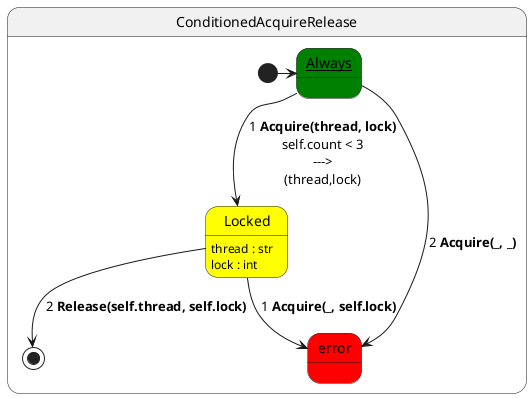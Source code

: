 @startuml
state ConditionedAcquireRelease{
  [*] -> __Always__
  state __Always__ #green
  state Locked #yellow : thread : str\nlock : int
  __Always__ --> Locked : 1 **Acquire(thread, lock)**\nself.count < 3\n--->\n(thread,lock)
  state error #red
  __Always__ --> error : 2 **Acquire(_, _)**
  state error #red
  Locked --> error : 1 **Acquire(_, self.lock)**
  Locked --> [*] : 2 **Release(self.thread, self.lock)**
}
@enduml